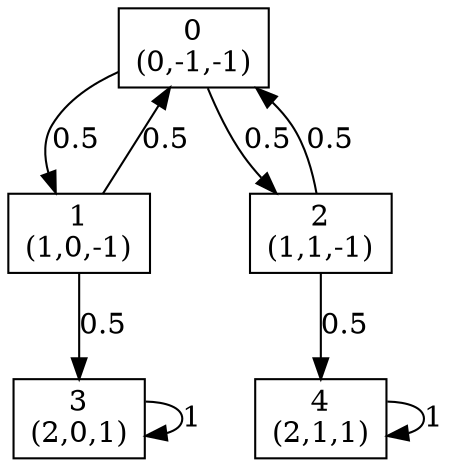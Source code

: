 digraph P {
node [shape=box];
0 -> 1 [ label="0.5" ];
0 -> 2 [ label="0.5" ];
1 -> 0 [ label="0.5" ];
1 -> 3 [ label="0.5" ];
2 -> 0 [ label="0.5" ];
2 -> 4 [ label="0.5" ];
3 -> 3 [ label="1" ];
4 -> 4 [ label="1" ];
0 [label="0\n(0,-1,-1)"];
1 [label="1\n(1,0,-1)"];
2 [label="2\n(1,1,-1)"];
3 [label="3\n(2,0,1)"];
4 [label="4\n(2,1,1)"];
}
